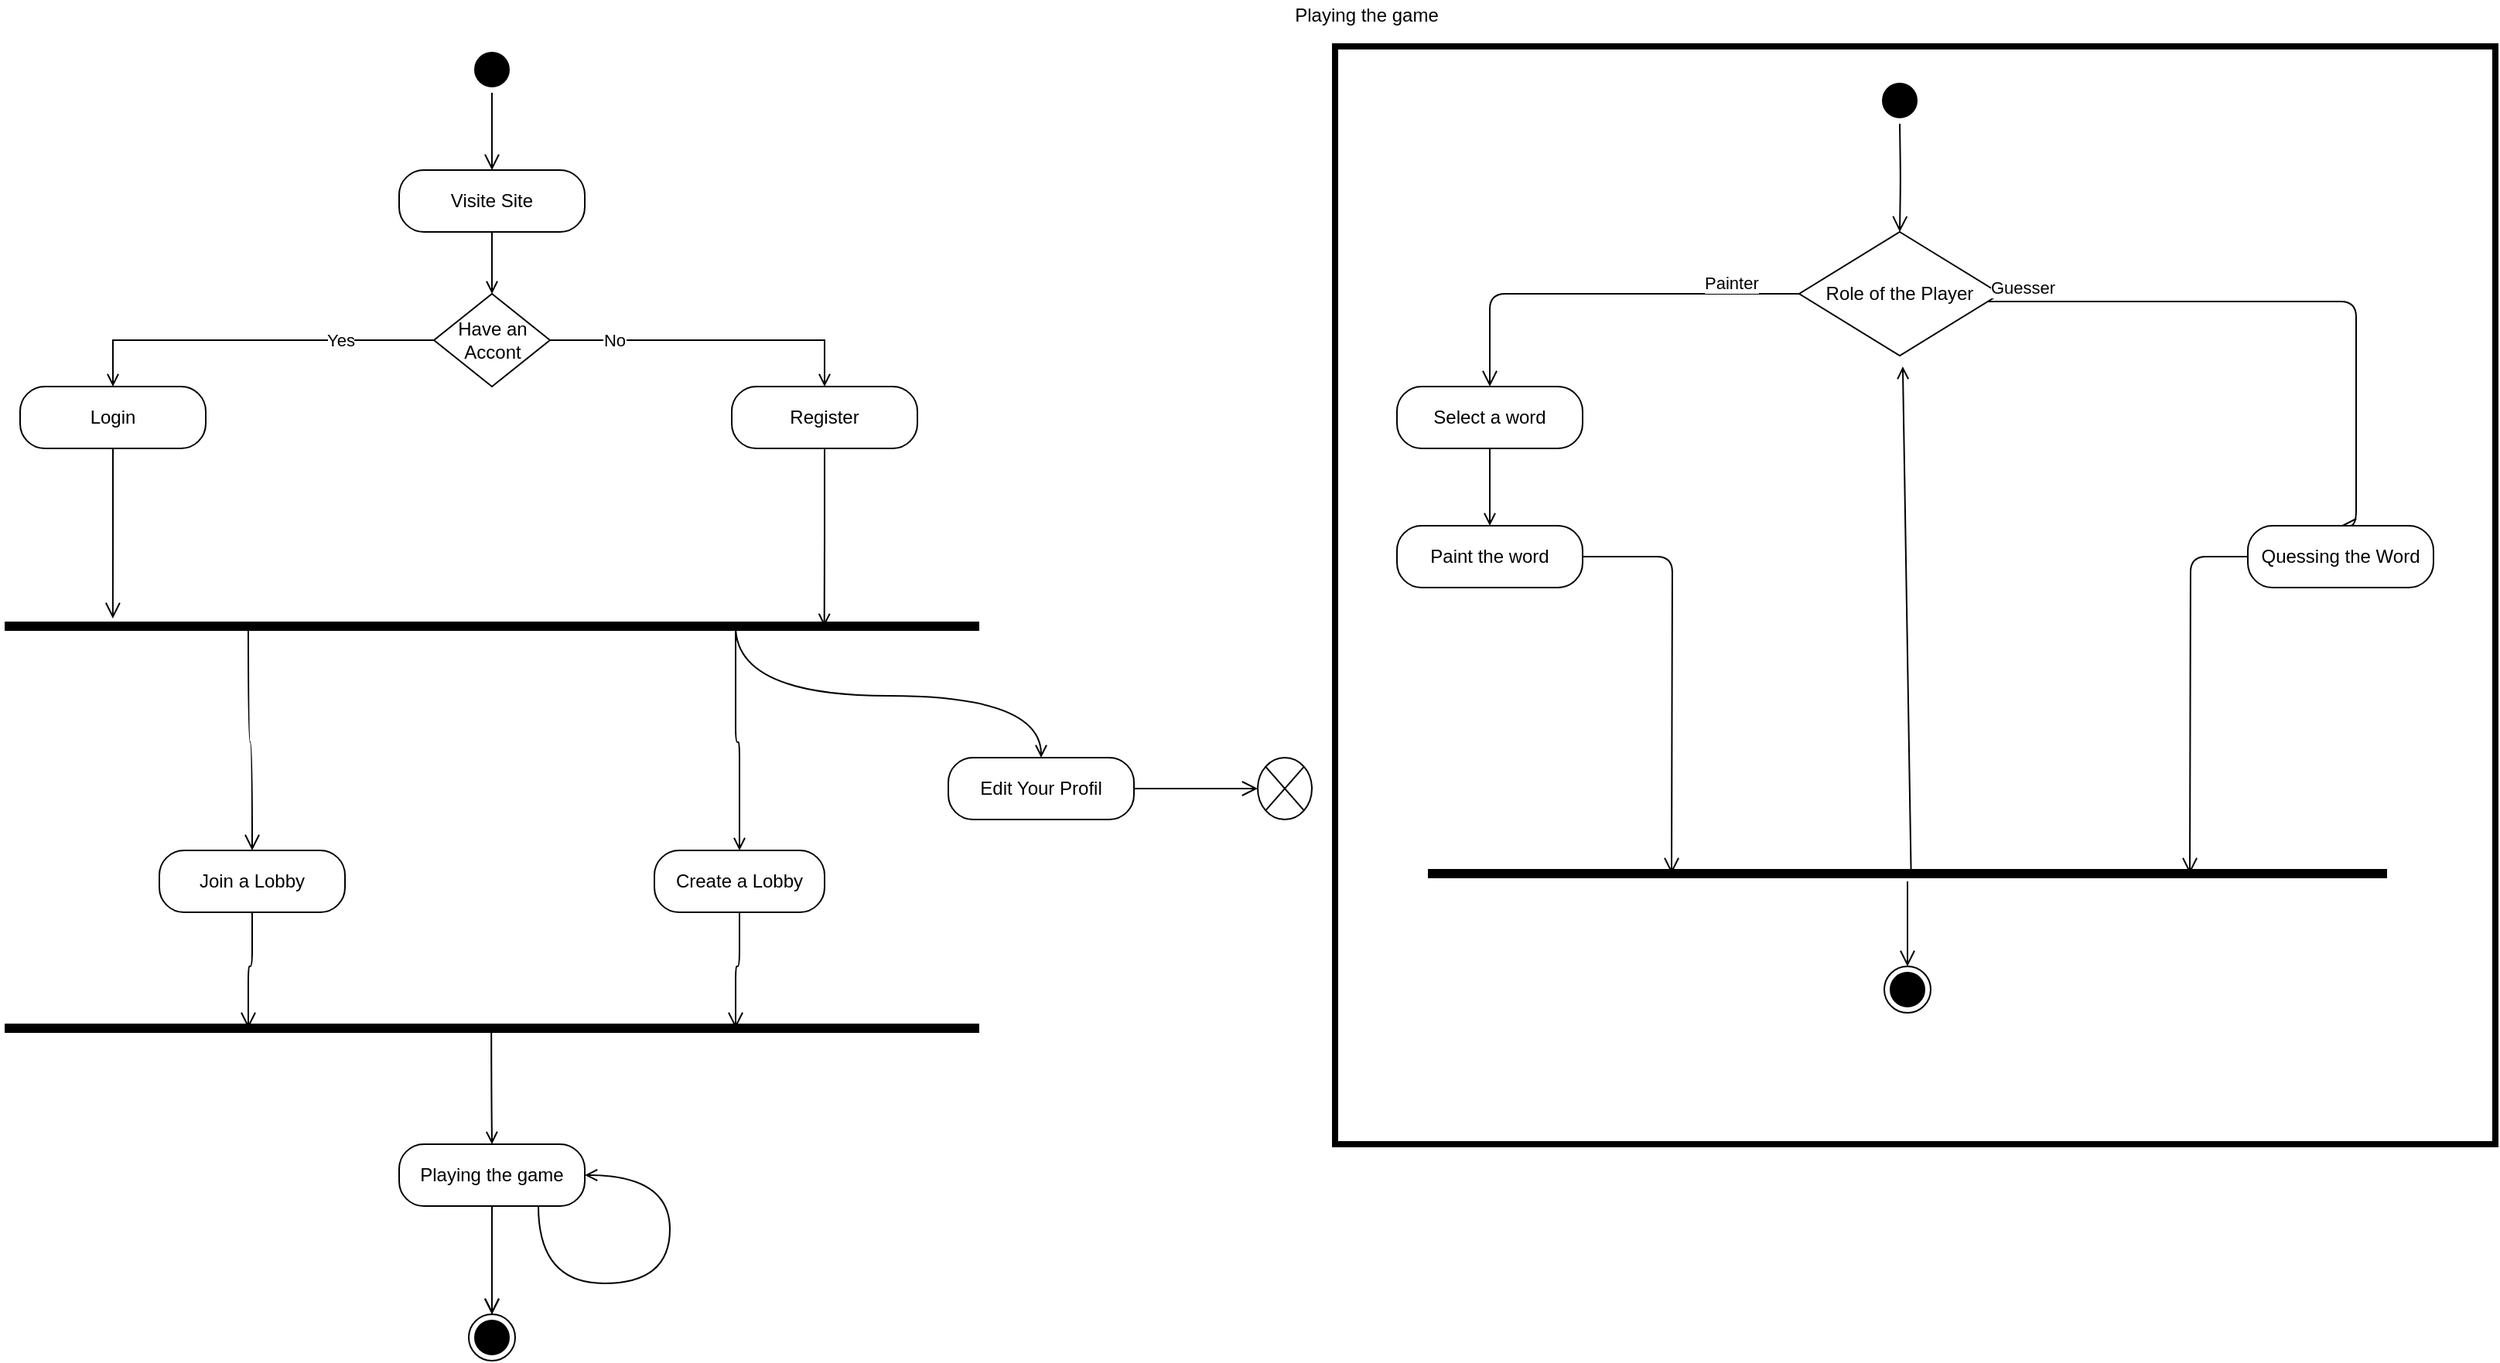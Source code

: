 <mxfile version="14.4.8" type="github"><diagram name="Page-1" id="0783ab3e-0a74-02c8-0abd-f7b4e66b4bec"><mxGraphModel dx="1384" dy="743" grid="1" gridSize="10" guides="1" tooltips="1" connect="1" arrows="1" fold="1" page="1" pageScale="1" pageWidth="850" pageHeight="1100" background="#ffffff" math="0" shadow="0"><root><mxCell id="0"/><mxCell id="1" parent="0"/><mxCell id="9glcwADNznVGIi5tKmJ4-11" value="" style="ellipse;html=1;shape=startState;fillColor=#000000;" vertex="1" parent="1"><mxGeometry x="380" y="70" width="30" height="30" as="geometry"/></mxCell><mxCell id="9glcwADNznVGIi5tKmJ4-12" value="" style="edgeStyle=orthogonalEdgeStyle;html=1;verticalAlign=bottom;endArrow=open;endSize=8;" edge="1" source="9glcwADNznVGIi5tKmJ4-11" parent="1" target="9glcwADNznVGIi5tKmJ4-13"><mxGeometry relative="1" as="geometry"><mxPoint x="255" y="170" as="targetPoint"/></mxGeometry></mxCell><mxCell id="9glcwADNznVGIi5tKmJ4-14" style="edgeStyle=orthogonalEdgeStyle;rounded=0;orthogonalLoop=1;jettySize=auto;html=1;exitX=0.5;exitY=1;exitDx=0;exitDy=0;strokeColor=#000000;endArrow=open;endFill=0;" edge="1" parent="1" source="9glcwADNznVGIi5tKmJ4-13" target="9glcwADNznVGIi5tKmJ4-15"><mxGeometry relative="1" as="geometry"><mxPoint x="395" y="250" as="targetPoint"/></mxGeometry></mxCell><mxCell id="9glcwADNznVGIi5tKmJ4-13" value="Visite Site" style="rounded=1;whiteSpace=wrap;html=1;arcSize=40;fontColor=#000000;fillColor=#FFFFFF;" vertex="1" parent="1"><mxGeometry x="335" y="150" width="120" height="40" as="geometry"/></mxCell><mxCell id="9glcwADNznVGIi5tKmJ4-21" style="edgeStyle=orthogonalEdgeStyle;rounded=0;orthogonalLoop=1;jettySize=auto;html=1;exitX=0;exitY=0.5;exitDx=0;exitDy=0;entryX=0.5;entryY=0;entryDx=0;entryDy=0;strokeColor=#000000;jumpStyle=none;endArrow=open;endFill=0;" edge="1" parent="1" source="9glcwADNznVGIi5tKmJ4-15" target="9glcwADNznVGIi5tKmJ4-18"><mxGeometry relative="1" as="geometry"/></mxCell><mxCell id="9glcwADNznVGIi5tKmJ4-23" value="Yes" style="edgeLabel;html=1;align=center;verticalAlign=middle;resizable=0;points=[];" vertex="1" connectable="0" parent="9glcwADNznVGIi5tKmJ4-21"><mxGeometry x="-0.482" relative="1" as="geometry"><mxPoint x="1" as="offset"/></mxGeometry></mxCell><mxCell id="9glcwADNznVGIi5tKmJ4-22" style="edgeStyle=orthogonalEdgeStyle;rounded=0;orthogonalLoop=1;jettySize=auto;html=1;exitX=1;exitY=0.5;exitDx=0;exitDy=0;entryX=0.5;entryY=0;entryDx=0;entryDy=0;strokeColor=#000000;endArrow=open;endFill=0;" edge="1" parent="1" source="9glcwADNznVGIi5tKmJ4-15" target="9glcwADNznVGIi5tKmJ4-20"><mxGeometry relative="1" as="geometry"/></mxCell><mxCell id="9glcwADNznVGIi5tKmJ4-24" value="No" style="edgeLabel;html=1;align=center;verticalAlign=middle;resizable=0;points=[];" vertex="1" connectable="0" parent="9glcwADNznVGIi5tKmJ4-22"><mxGeometry x="-0.6" relative="1" as="geometry"><mxPoint as="offset"/></mxGeometry></mxCell><mxCell id="9glcwADNznVGIi5tKmJ4-15" value="Have an Accont" style="rhombus;whiteSpace=wrap;html=1;" vertex="1" parent="1"><mxGeometry x="357.5" y="230" width="75" height="60" as="geometry"/></mxCell><mxCell id="9glcwADNznVGIi5tKmJ4-18" value="Login" style="rounded=1;whiteSpace=wrap;html=1;arcSize=40;" vertex="1" parent="1"><mxGeometry x="90" y="290" width="120" height="40" as="geometry"/></mxCell><mxCell id="9glcwADNznVGIi5tKmJ4-19" value="" style="edgeStyle=orthogonalEdgeStyle;html=1;verticalAlign=bottom;endArrow=open;endSize=8;entryX=0.111;entryY=0;entryDx=0;entryDy=0;entryPerimeter=0;" edge="1" source="9glcwADNznVGIi5tKmJ4-18" parent="1" target="9glcwADNznVGIi5tKmJ4-25"><mxGeometry relative="1" as="geometry"><mxPoint x="150" y="390" as="targetPoint"/></mxGeometry></mxCell><mxCell id="9glcwADNznVGIi5tKmJ4-27" style="edgeStyle=orthogonalEdgeStyle;rounded=0;jumpStyle=none;orthogonalLoop=1;jettySize=auto;html=1;exitX=0.5;exitY=1;exitDx=0;exitDy=0;entryX=0.841;entryY=0.5;entryDx=0;entryDy=0;entryPerimeter=0;strokeColor=#000000;endArrow=open;endFill=0;" edge="1" parent="1" source="9glcwADNznVGIi5tKmJ4-20" target="9glcwADNznVGIi5tKmJ4-25"><mxGeometry relative="1" as="geometry"/></mxCell><mxCell id="9glcwADNznVGIi5tKmJ4-20" value="Register" style="rounded=1;whiteSpace=wrap;html=1;arcSize=40;" vertex="1" parent="1"><mxGeometry x="550" y="290" width="120" height="40" as="geometry"/></mxCell><mxCell id="9glcwADNznVGIi5tKmJ4-28" style="edgeStyle=orthogonalEdgeStyle;rounded=1;jumpStyle=none;orthogonalLoop=1;jettySize=auto;html=1;exitX=0.75;exitY=0.5;exitDx=0;exitDy=0;exitPerimeter=0;strokeColor=#000000;endArrow=open;endFill=0;entryX=0.5;entryY=0;entryDx=0;entryDy=0;" edge="1" parent="1" source="9glcwADNznVGIi5tKmJ4-25" target="9glcwADNznVGIi5tKmJ4-32"><mxGeometry relative="1" as="geometry"><mxPoint x="560" y="580" as="targetPoint"/></mxGeometry></mxCell><mxCell id="9glcwADNznVGIi5tKmJ4-54" style="edgeStyle=orthogonalEdgeStyle;curved=1;jumpStyle=none;orthogonalLoop=1;jettySize=auto;html=1;exitX=0.75;exitY=0.5;exitDx=0;exitDy=0;exitPerimeter=0;entryX=0.5;entryY=0;entryDx=0;entryDy=0;endArrow=open;endFill=0;strokeColor=#000000;" edge="1" parent="1" source="9glcwADNznVGIi5tKmJ4-25" target="9glcwADNznVGIi5tKmJ4-52"><mxGeometry relative="1" as="geometry"/></mxCell><mxCell id="9glcwADNznVGIi5tKmJ4-25" value="" style="shape=line;html=1;strokeWidth=6;" vertex="1" parent="1"><mxGeometry x="80" y="440" width="630" height="10" as="geometry"/></mxCell><mxCell id="9glcwADNznVGIi5tKmJ4-26" value="" style="edgeStyle=orthogonalEdgeStyle;html=1;verticalAlign=bottom;endArrow=open;endSize=8;entryX=0.5;entryY=0;entryDx=0;entryDy=0;exitX=0.25;exitY=0.5;exitDx=0;exitDy=0;exitPerimeter=0;curved=1;" edge="1" source="9glcwADNznVGIi5tKmJ4-25" parent="1" target="9glcwADNznVGIi5tKmJ4-29"><mxGeometry relative="1" as="geometry"><mxPoint x="210" y="570" as="targetPoint"/></mxGeometry></mxCell><mxCell id="9glcwADNznVGIi5tKmJ4-29" value="Join a Lobby" style="rounded=1;whiteSpace=wrap;html=1;arcSize=40;" vertex="1" parent="1"><mxGeometry x="180" y="590" width="120" height="40" as="geometry"/></mxCell><mxCell id="9glcwADNznVGIi5tKmJ4-30" value="" style="edgeStyle=orthogonalEdgeStyle;html=1;verticalAlign=bottom;endArrow=open;endSize=8;entryX=0.25;entryY=0.5;entryDx=0;entryDy=0;entryPerimeter=0;" edge="1" source="9glcwADNznVGIi5tKmJ4-29" parent="1" target="9glcwADNznVGIi5tKmJ4-34"><mxGeometry relative="1" as="geometry"><mxPoint x="180" y="680" as="targetPoint"/></mxGeometry></mxCell><mxCell id="9glcwADNznVGIi5tKmJ4-32" value="Create a Lobby" style="rounded=1;whiteSpace=wrap;html=1;arcSize=40;" vertex="1" parent="1"><mxGeometry x="500" y="590" width="110" height="40" as="geometry"/></mxCell><mxCell id="9glcwADNznVGIi5tKmJ4-33" value="" style="edgeStyle=orthogonalEdgeStyle;html=1;verticalAlign=bottom;endArrow=open;endSize=8;entryX=0.75;entryY=0.5;entryDx=0;entryDy=0;entryPerimeter=0;" edge="1" source="9glcwADNznVGIi5tKmJ4-32" parent="1" target="9glcwADNznVGIi5tKmJ4-34"><mxGeometry relative="1" as="geometry"><mxPoint x="610" y="680" as="targetPoint"/></mxGeometry></mxCell><mxCell id="9glcwADNznVGIi5tKmJ4-34" value="" style="shape=line;html=1;strokeWidth=6;" vertex="1" parent="1"><mxGeometry x="80" y="700" width="630" height="10" as="geometry"/></mxCell><mxCell id="9glcwADNznVGIi5tKmJ4-35" value="Role of the Player" style="rhombus;whiteSpace=wrap;html=1;" vertex="1" parent="1"><mxGeometry x="1240" y="190" width="130" height="80" as="geometry"/></mxCell><mxCell id="9glcwADNznVGIi5tKmJ4-36" value="Guesser" style="edgeStyle=orthogonalEdgeStyle;html=1;align=left;verticalAlign=bottom;endArrow=open;endSize=8;entryX=0.5;entryY=0;entryDx=0;entryDy=0;" edge="1" source="9glcwADNznVGIi5tKmJ4-35" parent="1" target="9glcwADNznVGIi5tKmJ4-46"><mxGeometry x="-1" relative="1" as="geometry"><mxPoint x="1600" y="355" as="targetPoint"/><Array as="points"><mxPoint x="1600" y="235"/></Array></mxGeometry></mxCell><mxCell id="9glcwADNznVGIi5tKmJ4-37" value="Painter" style="edgeStyle=orthogonalEdgeStyle;html=1;align=left;verticalAlign=top;endArrow=open;endSize=8;exitX=0;exitY=0.5;exitDx=0;exitDy=0;" edge="1" source="9glcwADNznVGIi5tKmJ4-35" parent="1" target="9glcwADNznVGIi5tKmJ4-42"><mxGeometry x="-0.515" y="-20" relative="1" as="geometry"><mxPoint x="1040" y="290" as="targetPoint"/><Array as="points"><mxPoint x="1040" y="230"/></Array><mxPoint as="offset"/></mxGeometry></mxCell><mxCell id="9glcwADNznVGIi5tKmJ4-63" style="edgeStyle=orthogonalEdgeStyle;curved=1;sketch=0;jumpStyle=none;orthogonalLoop=1;jettySize=auto;html=1;exitX=0.498;exitY=0.767;exitDx=0;exitDy=0;exitPerimeter=0;entryX=0.5;entryY=1;entryDx=0;entryDy=0;shadow=0;endArrow=open;endFill=0;strokeColor=#000000;" edge="1" parent="1" source="9glcwADNznVGIi5tKmJ4-39" target="9glcwADNznVGIi5tKmJ4-57"><mxGeometry relative="1" as="geometry"/></mxCell><mxCell id="9glcwADNznVGIi5tKmJ4-39" value="" style="shape=line;html=1;strokeWidth=6;" vertex="1" parent="1"><mxGeometry x="295" y="700" width="200" height="10" as="geometry"/></mxCell><mxCell id="9glcwADNznVGIi5tKmJ4-40" value="" style="edgeStyle=orthogonalEdgeStyle;html=1;verticalAlign=bottom;endArrow=open;endSize=8;entryX=0.5;entryY=0;entryDx=0;entryDy=0;" edge="1" parent="1" target="9glcwADNznVGIi5tKmJ4-35"><mxGeometry relative="1" as="geometry"><mxPoint x="1305" y="190" as="targetPoint"/><mxPoint x="1305" y="120" as="sourcePoint"/></mxGeometry></mxCell><mxCell id="9glcwADNznVGIi5tKmJ4-45" style="edgeStyle=orthogonalEdgeStyle;curved=1;jumpStyle=none;orthogonalLoop=1;jettySize=auto;html=1;exitX=0.5;exitY=1;exitDx=0;exitDy=0;entryX=0.5;entryY=0;entryDx=0;entryDy=0;endArrow=open;endFill=0;strokeColor=#000000;" edge="1" parent="1" source="9glcwADNznVGIi5tKmJ4-42" target="9glcwADNznVGIi5tKmJ4-43"><mxGeometry relative="1" as="geometry"/></mxCell><mxCell id="9glcwADNznVGIi5tKmJ4-42" value="Select a word" style="rounded=1;whiteSpace=wrap;html=1;arcSize=40;" vertex="1" parent="1"><mxGeometry x="980" y="290" width="120" height="40" as="geometry"/></mxCell><mxCell id="9glcwADNznVGIi5tKmJ4-43" value="Paint the word" style="rounded=1;whiteSpace=wrap;html=1;arcSize=40;" vertex="1" parent="1"><mxGeometry x="980" y="380" width="120" height="40" as="geometry"/></mxCell><mxCell id="9glcwADNznVGIi5tKmJ4-44" value="" style="edgeStyle=orthogonalEdgeStyle;html=1;verticalAlign=bottom;endArrow=open;endSize=8;entryX=0.25;entryY=0.5;entryDx=0;entryDy=0;entryPerimeter=0;" edge="1" source="9glcwADNznVGIi5tKmJ4-43" parent="1"><mxGeometry relative="1" as="geometry"><mxPoint x="1157.5" y="605" as="targetPoint"/></mxGeometry></mxCell><mxCell id="9glcwADNznVGIi5tKmJ4-46" value="Quessing the Word" style="rounded=1;whiteSpace=wrap;html=1;arcSize=40;" vertex="1" parent="1"><mxGeometry x="1530" y="380" width="120" height="40" as="geometry"/></mxCell><mxCell id="9glcwADNznVGIi5tKmJ4-47" value="" style="edgeStyle=orthogonalEdgeStyle;html=1;verticalAlign=bottom;endArrow=open;endSize=8;entryX=0.75;entryY=0.5;entryDx=0;entryDy=0;entryPerimeter=0;" edge="1" source="9glcwADNznVGIi5tKmJ4-46" parent="1"><mxGeometry relative="1" as="geometry"><mxPoint x="1492.5" y="605" as="targetPoint"/></mxGeometry></mxCell><mxCell id="9glcwADNznVGIi5tKmJ4-49" value="" style="endArrow=open;html=1;strokeColor=#000000;exitX=0.481;exitY=0.2;exitDx=0;exitDy=0;exitPerimeter=0;entryX=0.515;entryY=1.088;entryDx=0;entryDy=0;entryPerimeter=0;endFill=0;" edge="1" parent="1" target="9glcwADNznVGIi5tKmJ4-35"><mxGeometry width="50" height="50" relative="1" as="geometry"><mxPoint x="1312.27" y="602" as="sourcePoint"/><mxPoint x="1190" y="490" as="targetPoint"/></mxGeometry></mxCell><mxCell id="9glcwADNznVGIi5tKmJ4-52" value="Edit Your Profil" style="rounded=1;whiteSpace=wrap;html=1;arcSize=40;" vertex="1" parent="1"><mxGeometry x="690" y="530" width="120" height="40" as="geometry"/></mxCell><mxCell id="9glcwADNznVGIi5tKmJ4-53" value="" style="edgeStyle=orthogonalEdgeStyle;html=1;verticalAlign=bottom;endArrow=open;endSize=8;exitX=1;exitY=0.5;exitDx=0;exitDy=0;" edge="1" source="9glcwADNznVGIi5tKmJ4-52" parent="1" target="9glcwADNznVGIi5tKmJ4-56"><mxGeometry relative="1" as="geometry"><mxPoint x="905.0" y="550.067" as="targetPoint"/><Array as="points"><mxPoint x="890" y="550"/></Array></mxGeometry></mxCell><mxCell id="9glcwADNznVGIi5tKmJ4-56" value="" style="shape=sumEllipse;perimeter=ellipsePerimeter;whiteSpace=wrap;html=1;backgroundOutline=1;" vertex="1" parent="1"><mxGeometry x="890" y="530" width="35" height="40" as="geometry"/></mxCell><mxCell id="9glcwADNznVGIi5tKmJ4-62" style="edgeStyle=orthogonalEdgeStyle;curved=1;sketch=0;jumpStyle=none;orthogonalLoop=1;jettySize=auto;html=1;exitX=0.25;exitY=0;exitDx=0;exitDy=0;shadow=0;endArrow=open;endFill=0;strokeColor=#000000;entryX=0;entryY=0.5;entryDx=0;entryDy=0;" edge="1" parent="1" source="9glcwADNznVGIi5tKmJ4-57" target="9glcwADNznVGIi5tKmJ4-57"><mxGeometry relative="1" as="geometry"><mxPoint x="520" y="880" as="targetPoint"/><Array as="points"><mxPoint x="425" y="870"/><mxPoint x="510" y="870"/><mxPoint x="510" y="800"/></Array></mxGeometry></mxCell><mxCell id="9glcwADNznVGIi5tKmJ4-57" value="Playing the game" style="rounded=1;whiteSpace=wrap;html=1;arcSize=40;direction=west;sketch=0;shadow=0;" vertex="1" parent="1"><mxGeometry x="335" y="780" width="120" height="40" as="geometry"/></mxCell><mxCell id="9glcwADNznVGIi5tKmJ4-58" value="" style="edgeStyle=orthogonalEdgeStyle;html=1;verticalAlign=bottom;endArrow=open;endSize=8;sketch=0;shadow=0;" edge="1" source="9glcwADNznVGIi5tKmJ4-51" parent="1"><mxGeometry relative="1" as="geometry"><mxPoint x="395" y="890" as="targetPoint"/></mxGeometry></mxCell><mxCell id="9glcwADNznVGIi5tKmJ4-51" value="" style="ellipse;html=1;shape=endState;fillColor=#000000;" vertex="1" parent="1"><mxGeometry x="380" y="890" width="30" height="30" as="geometry"/></mxCell><mxCell id="9glcwADNznVGIi5tKmJ4-60" value="" style="edgeStyle=orthogonalEdgeStyle;html=1;verticalAlign=bottom;endArrow=open;endSize=8;sketch=0;shadow=0;" edge="1" parent="1" source="9glcwADNznVGIi5tKmJ4-57" target="9glcwADNznVGIi5tKmJ4-51"><mxGeometry relative="1" as="geometry"><mxPoint x="395" y="890" as="targetPoint"/><mxPoint x="395" y="830" as="sourcePoint"/></mxGeometry></mxCell><mxCell id="9glcwADNznVGIi5tKmJ4-64" value="" style="ellipse;html=1;shape=startState;fillColor=#000000;" vertex="1" parent="1"><mxGeometry x="1290" y="90" width="30" height="30" as="geometry"/></mxCell><mxCell id="9glcwADNznVGIi5tKmJ4-65" value="" style="shape=line;html=1;strokeWidth=6;shadow=0;" vertex="1" parent="1"><mxGeometry x="1000" y="600" width="620" height="10" as="geometry"/></mxCell><mxCell id="9glcwADNznVGIi5tKmJ4-66" value="" style="edgeStyle=orthogonalEdgeStyle;html=1;verticalAlign=bottom;endArrow=open;endSize=8;shadow=0;" edge="1" source="9glcwADNznVGIi5tKmJ4-65" parent="1" target="9glcwADNznVGIi5tKmJ4-67"><mxGeometry relative="1" as="geometry"><mxPoint x="1310" y="680" as="targetPoint"/></mxGeometry></mxCell><mxCell id="9glcwADNznVGIi5tKmJ4-67" value="" style="ellipse;html=1;shape=endState;fillColor=#000000;" vertex="1" parent="1"><mxGeometry x="1295" y="665" width="30" height="30" as="geometry"/></mxCell><mxCell id="9glcwADNznVGIi5tKmJ4-68" value="" style="rounded=0;whiteSpace=wrap;html=1;shadow=0;strokeColor=#000000;strokeWidth=4;gradientColor=none;fillColor=none;" vertex="1" parent="1"><mxGeometry x="940" y="70" width="750" height="710" as="geometry"/></mxCell><mxCell id="9glcwADNznVGIi5tKmJ4-69" value="Playing the game" style="text;html=1;align=center;verticalAlign=middle;resizable=0;points=[];autosize=1;" vertex="1" parent="1"><mxGeometry x="905" y="40" width="110" height="20" as="geometry"/></mxCell></root></mxGraphModel></diagram></mxfile>